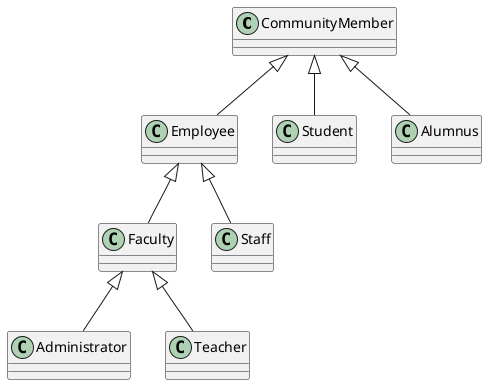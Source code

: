 @startuml

class CommunityMember {}
class Employee {}
class Student {}
class Alumnus {}
class Faculty {}
class Staff {}
class Administrator {}
class Teacher {}

CommunityMember <|-- Employee
CommunityMember <|-- Student
CommunityMember <|-- Alumnus
Employee <|-- Faculty
Employee <|-- Staff
Faculty <|-- Administrator
Faculty <|-- Teacher


@enduml